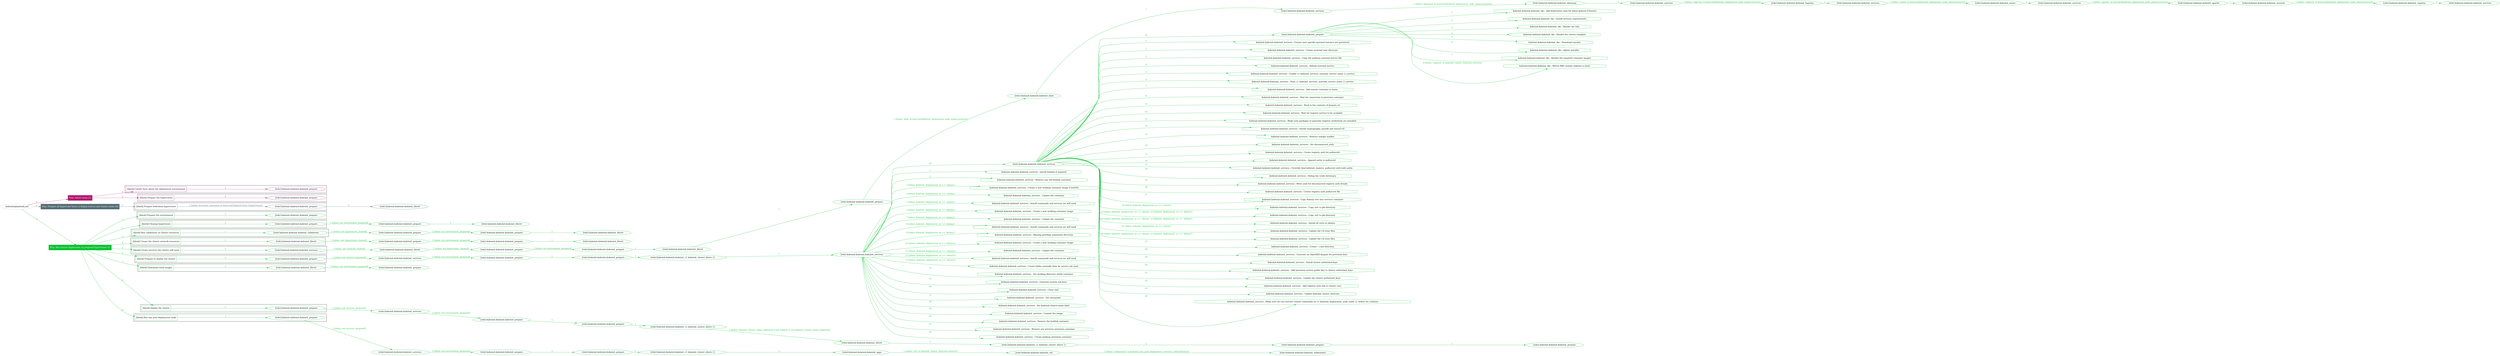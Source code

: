 digraph {
	graph [concentrate=true ordering=in rankdir=LR ratio=fill]
	edge [esep=5 sep=10]
	"kubeinit/playbook.yml" [id=root_node style=dotted]
	play_327522db [label="Play: Initial setup (1)" color="#b4186f" fontcolor="#ffffff" id=play_327522db shape=box style=filled tooltip=localhost]
	"kubeinit/playbook.yml" -> play_327522db [label="1 " color="#b4186f" fontcolor="#b4186f" id=edge_0c3ccad0 labeltooltip="1 " tooltip="1 "]
	subgraph "kubeinit.kubeinit.kubeinit_prepare" {
		role_6d119a3a [label="[role] kubeinit.kubeinit.kubeinit_prepare" color="#b4186f" id=role_6d119a3a tooltip="kubeinit.kubeinit.kubeinit_prepare"]
	}
	subgraph "kubeinit.kubeinit.kubeinit_prepare" {
		role_ff9ecc44 [label="[role] kubeinit.kubeinit.kubeinit_prepare" color="#b4186f" id=role_ff9ecc44 tooltip="kubeinit.kubeinit.kubeinit_prepare"]
	}
	subgraph "Play: Initial setup (1)" {
		play_327522db -> block_7e4fdf89 [label=1 color="#b4186f" fontcolor="#b4186f" id=edge_2725401e labeltooltip=1 tooltip=1]
		subgraph cluster_block_7e4fdf89 {
			block_7e4fdf89 [label="[block] Gather facts about the deployment environment" color="#b4186f" id=block_7e4fdf89 labeltooltip="Gather facts about the deployment environment" shape=box tooltip="Gather facts about the deployment environment"]
			block_7e4fdf89 -> role_6d119a3a [label="1 " color="#b4186f" fontcolor="#b4186f" id=edge_e87f99b1 labeltooltip="1 " tooltip="1 "]
		}
		play_327522db -> block_5489e5cb [label=2 color="#b4186f" fontcolor="#b4186f" id=edge_64d4f890 labeltooltip=2 tooltip=2]
		subgraph cluster_block_5489e5cb {
			block_5489e5cb [label="[block] Prepare the hypervisors" color="#b4186f" id=block_5489e5cb labeltooltip="Prepare the hypervisors" shape=box tooltip="Prepare the hypervisors"]
			block_5489e5cb -> role_ff9ecc44 [label="1 " color="#b4186f" fontcolor="#b4186f" id=edge_ce91f5a2 labeltooltip="1 " tooltip="1 "]
		}
	}
	play_3ce64eb9 [label="Play: Prepare all hypervisor hosts to deploy service and cluster nodes (0)" color="#576e75" fontcolor="#ffffff" id=play_3ce64eb9 shape=box style=filled tooltip="Play: Prepare all hypervisor hosts to deploy service and cluster nodes (0)"]
	"kubeinit/playbook.yml" -> play_3ce64eb9 [label="2 " color="#576e75" fontcolor="#576e75" id=edge_f359af20 labeltooltip="2 " tooltip="2 "]
	subgraph "kubeinit.kubeinit.kubeinit_libvirt" {
		role_440dbd74 [label="[role] kubeinit.kubeinit.kubeinit_libvirt" color="#576e75" id=role_440dbd74 tooltip="kubeinit.kubeinit.kubeinit_libvirt"]
	}
	subgraph "kubeinit.kubeinit.kubeinit_prepare" {
		role_c5e35a03 [label="[role] kubeinit.kubeinit.kubeinit_prepare" color="#576e75" id=role_c5e35a03 tooltip="kubeinit.kubeinit.kubeinit_prepare"]
		role_c5e35a03 -> role_440dbd74 [label="1 " color="#576e75" fontcolor="#576e75" id=edge_7ad32c68 labeltooltip="1 " tooltip="1 "]
	}
	subgraph "Play: Prepare all hypervisor hosts to deploy service and cluster nodes (0)" {
		play_3ce64eb9 -> block_8bef2fca [label=1 color="#576e75" fontcolor="#576e75" id=edge_8e1bb583 labeltooltip=1 tooltip=1]
		subgraph cluster_block_8bef2fca {
			block_8bef2fca [label="[block] Prepare individual hypervisors" color="#576e75" id=block_8bef2fca labeltooltip="Prepare individual hypervisors" shape=box tooltip="Prepare individual hypervisors"]
			block_8bef2fca -> role_c5e35a03 [label="1 [when: inventory_hostname in hostvars['kubeinit-facts'].hypervisors]" color="#576e75" fontcolor="#576e75" id=edge_f341c4fc labeltooltip="1 [when: inventory_hostname in hostvars['kubeinit-facts'].hypervisors]" tooltip="1 [when: inventory_hostname in hostvars['kubeinit-facts'].hypervisors]"]
		}
	}
	play_883820f6 [label="Play: Run cluster deployment on prepared hypervisors (1)" color="#0ac230" fontcolor="#ffffff" id=play_883820f6 shape=box style=filled tooltip=localhost]
	"kubeinit/playbook.yml" -> play_883820f6 [label="3 " color="#0ac230" fontcolor="#0ac230" id=edge_c2a99def labeltooltip="3 " tooltip="3 "]
	subgraph "kubeinit.kubeinit.kubeinit_prepare" {
		role_2032c5de [label="[role] kubeinit.kubeinit.kubeinit_prepare" color="#0ac230" id=role_2032c5de tooltip="kubeinit.kubeinit.kubeinit_prepare"]
	}
	subgraph "kubeinit.kubeinit.kubeinit_libvirt" {
		role_9da3f27b [label="[role] kubeinit.kubeinit.kubeinit_libvirt" color="#0ac230" id=role_9da3f27b tooltip="kubeinit.kubeinit.kubeinit_libvirt"]
	}
	subgraph "kubeinit.kubeinit.kubeinit_prepare" {
		role_4a7d98ee [label="[role] kubeinit.kubeinit.kubeinit_prepare" color="#0ac230" id=role_4a7d98ee tooltip="kubeinit.kubeinit.kubeinit_prepare"]
		role_4a7d98ee -> role_9da3f27b [label="1 " color="#0ac230" fontcolor="#0ac230" id=edge_7ed6be80 labeltooltip="1 " tooltip="1 "]
	}
	subgraph "kubeinit.kubeinit.kubeinit_prepare" {
		role_aedcc5ba [label="[role] kubeinit.kubeinit.kubeinit_prepare" color="#0ac230" id=role_aedcc5ba tooltip="kubeinit.kubeinit.kubeinit_prepare"]
		role_aedcc5ba -> role_4a7d98ee [label="1 [when: not environment_prepared]" color="#0ac230" fontcolor="#0ac230" id=edge_9afac249 labeltooltip="1 [when: not environment_prepared]" tooltip="1 [when: not environment_prepared]"]
	}
	subgraph "kubeinit.kubeinit.kubeinit_libvirt" {
		role_13ff0d19 [label="[role] kubeinit.kubeinit.kubeinit_libvirt" color="#0ac230" id=role_13ff0d19 tooltip="kubeinit.kubeinit.kubeinit_libvirt"]
	}
	subgraph "kubeinit.kubeinit.kubeinit_prepare" {
		role_13a1f4e9 [label="[role] kubeinit.kubeinit.kubeinit_prepare" color="#0ac230" id=role_13a1f4e9 tooltip="kubeinit.kubeinit.kubeinit_prepare"]
		role_13a1f4e9 -> role_13ff0d19 [label="1 " color="#0ac230" fontcolor="#0ac230" id=edge_d7310951 labeltooltip="1 " tooltip="1 "]
	}
	subgraph "kubeinit.kubeinit.kubeinit_prepare" {
		role_4f210aea [label="[role] kubeinit.kubeinit.kubeinit_prepare" color="#0ac230" id=role_4f210aea tooltip="kubeinit.kubeinit.kubeinit_prepare"]
		role_4f210aea -> role_13a1f4e9 [label="1 [when: not environment_prepared]" color="#0ac230" fontcolor="#0ac230" id=edge_be61ba20 labeltooltip="1 [when: not environment_prepared]" tooltip="1 [when: not environment_prepared]"]
	}
	subgraph "kubeinit.kubeinit.kubeinit_validations" {
		role_9386936c [label="[role] kubeinit.kubeinit.kubeinit_validations" color="#0ac230" id=role_9386936c tooltip="kubeinit.kubeinit.kubeinit_validations"]
		role_9386936c -> role_4f210aea [label="1 [when: not hypervisors_cleaned]" color="#0ac230" fontcolor="#0ac230" id=edge_19034c9b labeltooltip="1 [when: not hypervisors_cleaned]" tooltip="1 [when: not hypervisors_cleaned]"]
	}
	subgraph "kubeinit.kubeinit.kubeinit_libvirt" {
		role_6352049a [label="[role] kubeinit.kubeinit.kubeinit_libvirt" color="#0ac230" id=role_6352049a tooltip="kubeinit.kubeinit.kubeinit_libvirt"]
	}
	subgraph "kubeinit.kubeinit.kubeinit_prepare" {
		role_62db3ef1 [label="[role] kubeinit.kubeinit.kubeinit_prepare" color="#0ac230" id=role_62db3ef1 tooltip="kubeinit.kubeinit.kubeinit_prepare"]
		role_62db3ef1 -> role_6352049a [label="1 " color="#0ac230" fontcolor="#0ac230" id=edge_75fe7903 labeltooltip="1 " tooltip="1 "]
	}
	subgraph "kubeinit.kubeinit.kubeinit_prepare" {
		role_9878472c [label="[role] kubeinit.kubeinit.kubeinit_prepare" color="#0ac230" id=role_9878472c tooltip="kubeinit.kubeinit.kubeinit_prepare"]
		role_9878472c -> role_62db3ef1 [label="1 [when: not environment_prepared]" color="#0ac230" fontcolor="#0ac230" id=edge_3a34b4a9 labeltooltip="1 [when: not environment_prepared]" tooltip="1 [when: not environment_prepared]"]
	}
	subgraph "kubeinit.kubeinit.kubeinit_libvirt" {
		role_1a3c4652 [label="[role] kubeinit.kubeinit.kubeinit_libvirt" color="#0ac230" id=role_1a3c4652 tooltip="kubeinit.kubeinit.kubeinit_libvirt"]
		role_1a3c4652 -> role_9878472c [label="1 [when: not hypervisors_cleaned]" color="#0ac230" fontcolor="#0ac230" id=edge_fb030798 labeltooltip="1 [when: not hypervisors_cleaned]" tooltip="1 [when: not hypervisors_cleaned]"]
	}
	subgraph "kubeinit.kubeinit.kubeinit_services" {
		role_6e676ea7 [label="[role] kubeinit.kubeinit.kubeinit_services" color="#0ac230" id=role_6e676ea7 tooltip="kubeinit.kubeinit.kubeinit_services"]
	}
	subgraph "kubeinit.kubeinit.kubeinit_registry" {
		role_47263900 [label="[role] kubeinit.kubeinit.kubeinit_registry" color="#0ac230" id=role_47263900 tooltip="kubeinit.kubeinit.kubeinit_registry"]
		role_47263900 -> role_6e676ea7 [label="1 " color="#0ac230" fontcolor="#0ac230" id=edge_117499c2 labeltooltip="1 " tooltip="1 "]
	}
	subgraph "kubeinit.kubeinit.kubeinit_services" {
		role_aaf160ea [label="[role] kubeinit.kubeinit.kubeinit_services" color="#0ac230" id=role_aaf160ea tooltip="kubeinit.kubeinit.kubeinit_services"]
		role_aaf160ea -> role_47263900 [label="1 [when: 'registry' in hostvars[kubeinit_deployment_node_name].services]" color="#0ac230" fontcolor="#0ac230" id=edge_6ef51f9f labeltooltip="1 [when: 'registry' in hostvars[kubeinit_deployment_node_name].services]" tooltip="1 [when: 'registry' in hostvars[kubeinit_deployment_node_name].services]"]
	}
	subgraph "kubeinit.kubeinit.kubeinit_apache" {
		role_aa14340e [label="[role] kubeinit.kubeinit.kubeinit_apache" color="#0ac230" id=role_aa14340e tooltip="kubeinit.kubeinit.kubeinit_apache"]
		role_aa14340e -> role_aaf160ea [label="1 " color="#0ac230" fontcolor="#0ac230" id=edge_2a21d4ad labeltooltip="1 " tooltip="1 "]
	}
	subgraph "kubeinit.kubeinit.kubeinit_services" {
		role_5f85f957 [label="[role] kubeinit.kubeinit.kubeinit_services" color="#0ac230" id=role_5f85f957 tooltip="kubeinit.kubeinit.kubeinit_services"]
		role_5f85f957 -> role_aa14340e [label="1 [when: 'apache' in hostvars[kubeinit_deployment_node_name].services]" color="#0ac230" fontcolor="#0ac230" id=edge_03d63b09 labeltooltip="1 [when: 'apache' in hostvars[kubeinit_deployment_node_name].services]" tooltip="1 [when: 'apache' in hostvars[kubeinit_deployment_node_name].services]"]
	}
	subgraph "kubeinit.kubeinit.kubeinit_nexus" {
		role_06baab94 [label="[role] kubeinit.kubeinit.kubeinit_nexus" color="#0ac230" id=role_06baab94 tooltip="kubeinit.kubeinit.kubeinit_nexus"]
		role_06baab94 -> role_5f85f957 [label="1 " color="#0ac230" fontcolor="#0ac230" id=edge_58cda6bc labeltooltip="1 " tooltip="1 "]
	}
	subgraph "kubeinit.kubeinit.kubeinit_services" {
		role_c7435518 [label="[role] kubeinit.kubeinit.kubeinit_services" color="#0ac230" id=role_c7435518 tooltip="kubeinit.kubeinit.kubeinit_services"]
		role_c7435518 -> role_06baab94 [label="1 [when: 'nexus' in hostvars[kubeinit_deployment_node_name].services]" color="#0ac230" fontcolor="#0ac230" id=edge_092a43ad labeltooltip="1 [when: 'nexus' in hostvars[kubeinit_deployment_node_name].services]" tooltip="1 [when: 'nexus' in hostvars[kubeinit_deployment_node_name].services]"]
	}
	subgraph "kubeinit.kubeinit.kubeinit_haproxy" {
		role_ea89fb20 [label="[role] kubeinit.kubeinit.kubeinit_haproxy" color="#0ac230" id=role_ea89fb20 tooltip="kubeinit.kubeinit.kubeinit_haproxy"]
		role_ea89fb20 -> role_c7435518 [label="1 " color="#0ac230" fontcolor="#0ac230" id=edge_a5866789 labeltooltip="1 " tooltip="1 "]
	}
	subgraph "kubeinit.kubeinit.kubeinit_services" {
		role_18fcecdf [label="[role] kubeinit.kubeinit.kubeinit_services" color="#0ac230" id=role_18fcecdf tooltip="kubeinit.kubeinit.kubeinit_services"]
		role_18fcecdf -> role_ea89fb20 [label="1 [when: 'haproxy' in hostvars[kubeinit_deployment_node_name].services]" color="#0ac230" fontcolor="#0ac230" id=edge_036d89de labeltooltip="1 [when: 'haproxy' in hostvars[kubeinit_deployment_node_name].services]" tooltip="1 [when: 'haproxy' in hostvars[kubeinit_deployment_node_name].services]"]
	}
	subgraph "kubeinit.kubeinit.kubeinit_dnsmasq" {
		role_04b544bd [label="[role] kubeinit.kubeinit.kubeinit_dnsmasq" color="#0ac230" id=role_04b544bd tooltip="kubeinit.kubeinit.kubeinit_dnsmasq"]
		role_04b544bd -> role_18fcecdf [label="1 " color="#0ac230" fontcolor="#0ac230" id=edge_0ecad28a labeltooltip="1 " tooltip="1 "]
	}
	subgraph "kubeinit.kubeinit.kubeinit_services" {
		role_9e8e2557 [label="[role] kubeinit.kubeinit.kubeinit_services" color="#0ac230" id=role_9e8e2557 tooltip="kubeinit.kubeinit.kubeinit_services"]
		role_9e8e2557 -> role_04b544bd [label="1 [when: 'dnsmasq' in hostvars[kubeinit_deployment_node_name].services]" color="#0ac230" fontcolor="#0ac230" id=edge_a1629b2c labeltooltip="1 [when: 'dnsmasq' in hostvars[kubeinit_deployment_node_name].services]" tooltip="1 [when: 'dnsmasq' in hostvars[kubeinit_deployment_node_name].services]"]
	}
	subgraph "kubeinit.kubeinit.kubeinit_bind" {
		role_d7449fd6 [label="[role] kubeinit.kubeinit.kubeinit_bind" color="#0ac230" id=role_d7449fd6 tooltip="kubeinit.kubeinit.kubeinit_bind"]
		role_d7449fd6 -> role_9e8e2557 [label="1 " color="#0ac230" fontcolor="#0ac230" id=edge_affc2807 labeltooltip="1 " tooltip="1 "]
	}
	subgraph "kubeinit.kubeinit.kubeinit_prepare" {
		role_58a8876e [label="[role] kubeinit.kubeinit.kubeinit_prepare" color="#0ac230" id=role_58a8876e tooltip="kubeinit.kubeinit.kubeinit_prepare"]
		role_58a8876e -> role_d7449fd6 [label="1 [when: 'bind' in hostvars[kubeinit_deployment_node_name].services]" color="#0ac230" fontcolor="#0ac230" id=edge_739d7105 labeltooltip="1 [when: 'bind' in hostvars[kubeinit_deployment_node_name].services]" tooltip="1 [when: 'bind' in hostvars[kubeinit_deployment_node_name].services]"]
	}
	subgraph "kubeinit.kubeinit.kubeinit_libvirt" {
		role_78213f2c [label="[role] kubeinit.kubeinit.kubeinit_libvirt" color="#0ac230" id=role_78213f2c tooltip="kubeinit.kubeinit.kubeinit_libvirt"]
		role_78213f2c -> role_58a8876e [label="1 " color="#0ac230" fontcolor="#0ac230" id=edge_6d87a0aa labeltooltip="1 " tooltip="1 "]
	}
	subgraph "kubeinit.kubeinit.kubeinit_prepare" {
		role_81f949e4 [label="[role] kubeinit.kubeinit.kubeinit_prepare" color="#0ac230" id=role_81f949e4 tooltip="kubeinit.kubeinit.kubeinit_prepare"]
		role_81f949e4 -> role_78213f2c [label="1 " color="#0ac230" fontcolor="#0ac230" id=edge_09211e9d labeltooltip="1 " tooltip="1 "]
	}
	subgraph "kubeinit.kubeinit.kubeinit_prepare" {
		role_e63901bb [label="[role] kubeinit.kubeinit.kubeinit_prepare" color="#0ac230" id=role_e63901bb tooltip="kubeinit.kubeinit.kubeinit_prepare"]
		role_e63901bb -> role_81f949e4 [label="1 [when: not environment_prepared]" color="#0ac230" fontcolor="#0ac230" id=edge_d3e3538f labeltooltip="1 [when: not environment_prepared]" tooltip="1 [when: not environment_prepared]"]
	}
	subgraph "kubeinit.kubeinit.kubeinit_libvirt" {
		role_4a48d357 [label="[role] kubeinit.kubeinit.kubeinit_libvirt" color="#0ac230" id=role_4a48d357 tooltip="kubeinit.kubeinit.kubeinit_libvirt"]
		role_4a48d357 -> role_e63901bb [label="1 [when: not hypervisors_cleaned]" color="#0ac230" fontcolor="#0ac230" id=edge_90b74ffb labeltooltip="1 [when: not hypervisors_cleaned]" tooltip="1 [when: not hypervisors_cleaned]"]
	}
	subgraph "kubeinit.kubeinit.kubeinit_services" {
		role_c3032326 [label="[role] kubeinit.kubeinit.kubeinit_services" color="#0ac230" id=role_c3032326 tooltip="kubeinit.kubeinit.kubeinit_services"]
		role_c3032326 -> role_4a48d357 [label="1 [when: not network_created]" color="#0ac230" fontcolor="#0ac230" id=edge_44f1628a labeltooltip="1 [when: not network_created]" tooltip="1 [when: not network_created]"]
	}
	subgraph "kubeinit.kubeinit.kubeinit_prepare" {
		role_f5f94cab [label="[role] kubeinit.kubeinit.kubeinit_prepare" color="#0ac230" id=role_f5f94cab tooltip="kubeinit.kubeinit.kubeinit_prepare"]
		task_697c6130 [label="kubeinit.kubeinit.kubeinit_rke : Add kubernetes repo for latest kubectl (Ubuntu)" color="#0ac230" id=task_697c6130 shape=octagon tooltip="kubeinit.kubeinit.kubeinit_rke : Add kubernetes repo for latest kubectl (Ubuntu)"]
		role_f5f94cab -> task_697c6130 [label="1 " color="#0ac230" fontcolor="#0ac230" id=edge_0a0af07c labeltooltip="1 " tooltip="1 "]
		task_24a0c305 [label="kubeinit.kubeinit.kubeinit_rke : Install services requirements" color="#0ac230" id=task_24a0c305 shape=octagon tooltip="kubeinit.kubeinit.kubeinit_rke : Install services requirements"]
		role_f5f94cab -> task_24a0c305 [label="2 " color="#0ac230" fontcolor="#0ac230" id=edge_742ccd34 labeltooltip="2 " tooltip="2 "]
		task_8508bed7 [label="kubeinit.kubeinit.kubeinit_rke : Render net info" color="#0ac230" id=task_8508bed7 shape=octagon tooltip="kubeinit.kubeinit.kubeinit_rke : Render net info"]
		role_f5f94cab -> task_8508bed7 [label="3 " color="#0ac230" fontcolor="#0ac230" id=edge_51428556 labeltooltip="3 " tooltip="3 "]
		task_e0ee7df7 [label="kubeinit.kubeinit.kubeinit_rke : Render the cluster template" color="#0ac230" id=task_e0ee7df7 shape=octagon tooltip="kubeinit.kubeinit.kubeinit_rke : Render the cluster template"]
		role_f5f94cab -> task_e0ee7df7 [label="4 " color="#0ac230" fontcolor="#0ac230" id=edge_80de0c45 labeltooltip="4 " tooltip="4 "]
		task_c1a47d22 [label="kubeinit.kubeinit.kubeinit_rke : Download rancher" color="#0ac230" id=task_c1a47d22 shape=octagon tooltip="kubeinit.kubeinit.kubeinit_rke : Download rancher"]
		role_f5f94cab -> task_c1a47d22 [label="5 " color="#0ac230" fontcolor="#0ac230" id=edge_b7d41c69 labeltooltip="5 " tooltip="5 "]
		task_3560cf18 [label="kubeinit.kubeinit.kubeinit_rke : Adjust installer" color="#0ac230" id=task_3560cf18 shape=octagon tooltip="kubeinit.kubeinit.kubeinit_rke : Adjust installer"]
		role_f5f94cab -> task_3560cf18 [label="6 " color="#0ac230" fontcolor="#0ac230" id=edge_7d9de2af labeltooltip="6 " tooltip="6 "]
		task_aada341c [label="kubeinit.kubeinit.kubeinit_rke : Render the required container images" color="#0ac230" id=task_aada341c shape=octagon tooltip="kubeinit.kubeinit.kubeinit_rke : Render the required container images"]
		role_f5f94cab -> task_aada341c [label="7 " color="#0ac230" fontcolor="#0ac230" id=edge_7a6d9657 labeltooltip="7 " tooltip="7 "]
		task_9a64865d [label="kubeinit.kubeinit.kubeinit_rke : Mirror RKE remote registry to local" color="#0ac230" id=task_9a64865d shape=octagon tooltip="kubeinit.kubeinit.kubeinit_rke : Mirror RKE remote registry to local"]
		role_f5f94cab -> task_9a64865d [label="8 [when: 'registry' in kubeinit_cluster_hostvars.services]" color="#0ac230" fontcolor="#0ac230" id=edge_964ef897 labeltooltip="8 [when: 'registry' in kubeinit_cluster_hostvars.services]" tooltip="8 [when: 'registry' in kubeinit_cluster_hostvars.services]"]
	}
	subgraph "kubeinit.kubeinit.kubeinit_services" {
		role_47154761 [label="[role] kubeinit.kubeinit.kubeinit_services" color="#0ac230" id=role_47154761 tooltip="kubeinit.kubeinit.kubeinit_services"]
		task_5f31d0c3 [label="kubeinit.kubeinit.kubeinit_services : Ensure user specific systemd instance are persistent" color="#0ac230" id=task_5f31d0c3 shape=octagon tooltip="kubeinit.kubeinit.kubeinit_services : Ensure user specific systemd instance are persistent"]
		role_47154761 -> task_5f31d0c3 [label="1 " color="#0ac230" fontcolor="#0ac230" id=edge_a47d15e0 labeltooltip="1 " tooltip="1 "]
		task_7bb05466 [label="kubeinit.kubeinit.kubeinit_services : Create systemd user directory" color="#0ac230" id=task_7bb05466 shape=octagon tooltip="kubeinit.kubeinit.kubeinit_services : Create systemd user directory"]
		role_47154761 -> task_7bb05466 [label="2 " color="#0ac230" fontcolor="#0ac230" id=edge_70f4baa4 labeltooltip="2 " tooltip="2 "]
		task_20382992 [label="kubeinit.kubeinit.kubeinit_services : Copy the podman systemd service file" color="#0ac230" id=task_20382992 shape=octagon tooltip="kubeinit.kubeinit.kubeinit_services : Copy the podman systemd service file"]
		role_47154761 -> task_20382992 [label="3 " color="#0ac230" fontcolor="#0ac230" id=edge_8e12f036 labeltooltip="3 " tooltip="3 "]
		task_e3c2f8e6 [label="kubeinit.kubeinit.kubeinit_services : Reload systemd service" color="#0ac230" id=task_e3c2f8e6 shape=octagon tooltip="kubeinit.kubeinit.kubeinit_services : Reload systemd service"]
		role_47154761 -> task_e3c2f8e6 [label="4 " color="#0ac230" fontcolor="#0ac230" id=edge_65f6ed8e labeltooltip="4 " tooltip="4 "]
		task_f2dd8572 [label="kubeinit.kubeinit.kubeinit_services : Enable {{ kubeinit_services_systemd_service_name }}.service" color="#0ac230" id=task_f2dd8572 shape=octagon tooltip="kubeinit.kubeinit.kubeinit_services : Enable {{ kubeinit_services_systemd_service_name }}.service"]
		role_47154761 -> task_f2dd8572 [label="5 " color="#0ac230" fontcolor="#0ac230" id=edge_ce9756ad labeltooltip="5 " tooltip="5 "]
		task_b1999dfe [label="kubeinit.kubeinit.kubeinit_services : Start {{ kubeinit_services_systemd_service_name }}.service" color="#0ac230" id=task_b1999dfe shape=octagon tooltip="kubeinit.kubeinit.kubeinit_services : Start {{ kubeinit_services_systemd_service_name }}.service"]
		role_47154761 -> task_b1999dfe [label="6 " color="#0ac230" fontcolor="#0ac230" id=edge_a726e64c labeltooltip="6 " tooltip="6 "]
		task_1a92eb59 [label="kubeinit.kubeinit.kubeinit_services : Add remote container to hosts" color="#0ac230" id=task_1a92eb59 shape=octagon tooltip="kubeinit.kubeinit.kubeinit_services : Add remote container to hosts"]
		role_47154761 -> task_1a92eb59 [label="7 " color="#0ac230" fontcolor="#0ac230" id=edge_78366c0c labeltooltip="7 " tooltip="7 "]
		task_d20bed78 [label="kubeinit.kubeinit.kubeinit_services : Wait for connection to provision container" color="#0ac230" id=task_d20bed78 shape=octagon tooltip="kubeinit.kubeinit.kubeinit_services : Wait for connection to provision container"]
		role_47154761 -> task_d20bed78 [label="8 " color="#0ac230" fontcolor="#0ac230" id=edge_5dfa5a29 labeltooltip="8 " tooltip="8 "]
		task_a4bff809 [label="kubeinit.kubeinit.kubeinit_services : Read in the contents of domain.crt" color="#0ac230" id=task_a4bff809 shape=octagon tooltip="kubeinit.kubeinit.kubeinit_services : Read in the contents of domain.crt"]
		role_47154761 -> task_a4bff809 [label="9 " color="#0ac230" fontcolor="#0ac230" id=edge_a6a5fe35 labeltooltip="9 " tooltip="9 "]
		task_dae53040 [label="kubeinit.kubeinit.kubeinit_services : Wait for registry service to be available" color="#0ac230" id=task_dae53040 shape=octagon tooltip="kubeinit.kubeinit.kubeinit_services : Wait for registry service to be available"]
		role_47154761 -> task_dae53040 [label="10 " color="#0ac230" fontcolor="#0ac230" id=edge_67f59417 labeltooltip="10 " tooltip="10 "]
		task_d75be988 [label="kubeinit.kubeinit.kubeinit_services : Make sure packages to generate registry credentials are installed" color="#0ac230" id=task_d75be988 shape=octagon tooltip="kubeinit.kubeinit.kubeinit_services : Make sure packages to generate registry credentials are installed"]
		role_47154761 -> task_d75be988 [label="11 " color="#0ac230" fontcolor="#0ac230" id=edge_d245b1de labeltooltip="11 " tooltip="11 "]
		task_88361133 [label="kubeinit.kubeinit.kubeinit_services : Install cryptography, passlib and nexus3-cli" color="#0ac230" id=task_88361133 shape=octagon tooltip="kubeinit.kubeinit.kubeinit_services : Install cryptography, passlib and nexus3-cli"]
		role_47154761 -> task_88361133 [label="12 " color="#0ac230" fontcolor="#0ac230" id=edge_b734bc56 labeltooltip="12 " tooltip="12 "]
		task_84cf5b53 [label="kubeinit.kubeinit.kubeinit_services : Remove nologin marker" color="#0ac230" id=task_84cf5b53 shape=octagon tooltip="kubeinit.kubeinit.kubeinit_services : Remove nologin marker"]
		role_47154761 -> task_84cf5b53 [label="13 " color="#0ac230" fontcolor="#0ac230" id=edge_8dca36d7 labeltooltip="13 " tooltip="13 "]
		task_956c1684 [label="kubeinit.kubeinit.kubeinit_services : Set disconnected_auth" color="#0ac230" id=task_956c1684 shape=octagon tooltip="kubeinit.kubeinit.kubeinit_services : Set disconnected_auth"]
		role_47154761 -> task_956c1684 [label="14 " color="#0ac230" fontcolor="#0ac230" id=edge_68fb38e0 labeltooltip="14 " tooltip="14 "]
		task_da849b83 [label="kubeinit.kubeinit.kubeinit_services : Create registry auth for pullsecret" color="#0ac230" id=task_da849b83 shape=octagon tooltip="kubeinit.kubeinit.kubeinit_services : Create registry auth for pullsecret"]
		role_47154761 -> task_da849b83 [label="15 " color="#0ac230" fontcolor="#0ac230" id=edge_40554be5 labeltooltip="15 " tooltip="15 "]
		task_0c162c6b [label="kubeinit.kubeinit.kubeinit_services : Append auths to pullsecret" color="#0ac230" id=task_0c162c6b shape=octagon tooltip="kubeinit.kubeinit.kubeinit_services : Append auths to pullsecret"]
		role_47154761 -> task_0c162c6b [label="16 " color="#0ac230" fontcolor="#0ac230" id=edge_0f35403d labeltooltip="16 " tooltip="16 "]
		task_651bb664 [label="kubeinit.kubeinit.kubeinit_services : Override final kubeinit_registry_pullsecret with both auths" color="#0ac230" id=task_651bb664 shape=octagon tooltip="kubeinit.kubeinit.kubeinit_services : Override final kubeinit_registry_pullsecret with both auths"]
		role_47154761 -> task_651bb664 [label="17 " color="#0ac230" fontcolor="#0ac230" id=edge_cb26a59e labeltooltip="17 " tooltip="17 "]
		task_910557b1 [label="kubeinit.kubeinit.kubeinit_services : Debug the creds dictionary" color="#0ac230" id=task_910557b1 shape=octagon tooltip="kubeinit.kubeinit.kubeinit_services : Debug the creds dictionary"]
		role_47154761 -> task_910557b1 [label="18 " color="#0ac230" fontcolor="#0ac230" id=edge_03e2660c labeltooltip="18 " tooltip="18 "]
		task_3c40e2e3 [label="kubeinit.kubeinit.kubeinit_services : Write auth for disconnected registry auth details" color="#0ac230" id=task_3c40e2e3 shape=octagon tooltip="kubeinit.kubeinit.kubeinit_services : Write auth for disconnected registry auth details"]
		role_47154761 -> task_3c40e2e3 [label="19 " color="#0ac230" fontcolor="#0ac230" id=edge_fb23f375 labeltooltip="19 " tooltip="19 "]
		task_ef059d4b [label="kubeinit.kubeinit.kubeinit_services : Create registry auth pullsecret file" color="#0ac230" id=task_ef059d4b shape=octagon tooltip="kubeinit.kubeinit.kubeinit_services : Create registry auth pullsecret file"]
		role_47154761 -> task_ef059d4b [label="20 " color="#0ac230" fontcolor="#0ac230" id=edge_2e299a53 labeltooltip="20 " tooltip="20 "]
		task_7cfde97e [label="kubeinit.kubeinit.kubeinit_services : Copy domain cert into services container" color="#0ac230" id=task_7cfde97e shape=octagon tooltip="kubeinit.kubeinit.kubeinit_services : Copy domain cert into services container"]
		role_47154761 -> task_7cfde97e [label="21 " color="#0ac230" fontcolor="#0ac230" id=edge_792f3ebe labeltooltip="21 " tooltip="21 "]
		task_30c3d205 [label="kubeinit.kubeinit.kubeinit_services : Copy cert to pki directory" color="#0ac230" id=task_30c3d205 shape=octagon tooltip="kubeinit.kubeinit.kubeinit_services : Copy cert to pki directory"]
		role_47154761 -> task_30c3d205 [label="22 [when: kubeinit_deployment_os == 'centos']" color="#0ac230" fontcolor="#0ac230" id=edge_1d41e8ef labeltooltip="22 [when: kubeinit_deployment_os == 'centos']" tooltip="22 [when: kubeinit_deployment_os == 'centos']"]
		task_c6c98797 [label="kubeinit.kubeinit.kubeinit_services : Copy cert to pki directory" color="#0ac230" id=task_c6c98797 shape=octagon tooltip="kubeinit.kubeinit.kubeinit_services : Copy cert to pki directory"]
		role_47154761 -> task_c6c98797 [label="23 [when: kubeinit_deployment_os == 'ubuntu' or kubeinit_deployment_os == 'debian']" color="#0ac230" fontcolor="#0ac230" id=edge_7a31750f labeltooltip="23 [when: kubeinit_deployment_os == 'ubuntu' or kubeinit_deployment_os == 'debian']" tooltip="23 [when: kubeinit_deployment_os == 'ubuntu' or kubeinit_deployment_os == 'debian']"]
		task_03a8f424 [label="kubeinit.kubeinit.kubeinit_services : Install all certs in ubuntu" color="#0ac230" id=task_03a8f424 shape=octagon tooltip="kubeinit.kubeinit.kubeinit_services : Install all certs in ubuntu"]
		role_47154761 -> task_03a8f424 [label="24 [when: kubeinit_deployment_os == 'ubuntu' or kubeinit_deployment_os == 'debian']" color="#0ac230" fontcolor="#0ac230" id=edge_d296ce89 labeltooltip="24 [when: kubeinit_deployment_os == 'ubuntu' or kubeinit_deployment_os == 'debian']" tooltip="24 [when: kubeinit_deployment_os == 'ubuntu' or kubeinit_deployment_os == 'debian']"]
		task_32a92620 [label="kubeinit.kubeinit.kubeinit_services : Update the CA trust files" color="#0ac230" id=task_32a92620 shape=octagon tooltip="kubeinit.kubeinit.kubeinit_services : Update the CA trust files"]
		role_47154761 -> task_32a92620 [label="25 [when: kubeinit_deployment_os == 'centos']" color="#0ac230" fontcolor="#0ac230" id=edge_b5720257 labeltooltip="25 [when: kubeinit_deployment_os == 'centos']" tooltip="25 [when: kubeinit_deployment_os == 'centos']"]
		task_1c20d12d [label="kubeinit.kubeinit.kubeinit_services : Update the CA trust files" color="#0ac230" id=task_1c20d12d shape=octagon tooltip="kubeinit.kubeinit.kubeinit_services : Update the CA trust files"]
		role_47154761 -> task_1c20d12d [label="26 [when: kubeinit_deployment_os == 'ubuntu' or kubeinit_deployment_os == 'debian']" color="#0ac230" fontcolor="#0ac230" id=edge_0d1c0bf1 labeltooltip="26 [when: kubeinit_deployment_os == 'ubuntu' or kubeinit_deployment_os == 'debian']" tooltip="26 [when: kubeinit_deployment_os == 'ubuntu' or kubeinit_deployment_os == 'debian']"]
		task_8027a03d [label="kubeinit.kubeinit.kubeinit_services : Create ~/.ssh directory" color="#0ac230" id=task_8027a03d shape=octagon tooltip="kubeinit.kubeinit.kubeinit_services : Create ~/.ssh directory"]
		role_47154761 -> task_8027a03d [label="27 " color="#0ac230" fontcolor="#0ac230" id=edge_67cb6097 labeltooltip="27 " tooltip="27 "]
		task_58e3095e [label="kubeinit.kubeinit.kubeinit_services : Generate an OpenSSH keypair for provision host" color="#0ac230" id=task_58e3095e shape=octagon tooltip="kubeinit.kubeinit.kubeinit_services : Generate an OpenSSH keypair for provision host"]
		role_47154761 -> task_58e3095e [label="28 " color="#0ac230" fontcolor="#0ac230" id=edge_60a47c7c labeltooltip="28 " tooltip="28 "]
		task_8a5e7c25 [label="kubeinit.kubeinit.kubeinit_services : Install cluster authorized keys" color="#0ac230" id=task_8a5e7c25 shape=octagon tooltip="kubeinit.kubeinit.kubeinit_services : Install cluster authorized keys"]
		role_47154761 -> task_8a5e7c25 [label="29 " color="#0ac230" fontcolor="#0ac230" id=edge_61081988 labeltooltip="29 " tooltip="29 "]
		task_870d6465 [label="kubeinit.kubeinit.kubeinit_services : Add provision service public key to cluster authorized_keys" color="#0ac230" id=task_870d6465 shape=octagon tooltip="kubeinit.kubeinit.kubeinit_services : Add provision service public key to cluster authorized_keys"]
		role_47154761 -> task_870d6465 [label="30 " color="#0ac230" fontcolor="#0ac230" id=edge_c28e7682 labeltooltip="30 " tooltip="30 "]
		task_8532b77d [label="kubeinit.kubeinit.kubeinit_services : Update the cluster authorized_keys" color="#0ac230" id=task_8532b77d shape=octagon tooltip="kubeinit.kubeinit.kubeinit_services : Update the cluster authorized_keys"]
		role_47154761 -> task_8532b77d [label="31 " color="#0ac230" fontcolor="#0ac230" id=edge_84eeb670 labeltooltip="31 " tooltip="31 "]
		task_38ceeaaa [label="kubeinit.kubeinit.kubeinit_services : Add registry auth info to cluster vars" color="#0ac230" id=task_38ceeaaa shape=octagon tooltip="kubeinit.kubeinit.kubeinit_services : Add registry auth info to cluster vars"]
		role_47154761 -> task_38ceeaaa [label="32 " color="#0ac230" fontcolor="#0ac230" id=edge_436b455b labeltooltip="32 " tooltip="32 "]
		task_a80aa17e [label="kubeinit.kubeinit.kubeinit_services : Update kubeinit_cluster_hostvars" color="#0ac230" id=task_a80aa17e shape=octagon tooltip="kubeinit.kubeinit.kubeinit_services : Update kubeinit_cluster_hostvars"]
		role_47154761 -> task_a80aa17e [label="33 " color="#0ac230" fontcolor="#0ac230" id=edge_fb6a9d07 labeltooltip="33 " tooltip="33 "]
		task_6a20ff86 [label="kubeinit.kubeinit.kubeinit_services : Make sure we can execute remote commands on {{ kubeinit_deployment_node_name }} before we continue" color="#0ac230" id=task_6a20ff86 shape=octagon tooltip="kubeinit.kubeinit.kubeinit_services : Make sure we can execute remote commands on {{ kubeinit_deployment_node_name }} before we continue"]
		role_47154761 -> task_6a20ff86 [label="34 " color="#0ac230" fontcolor="#0ac230" id=edge_9f0cd011 labeltooltip="34 " tooltip="34 "]
		role_47154761 -> role_f5f94cab [label="35 " color="#0ac230" fontcolor="#0ac230" id=edge_19d7f360 labeltooltip="35 " tooltip="35 "]
	}
	subgraph "kubeinit.kubeinit.kubeinit_services" {
		role_ed69412f [label="[role] kubeinit.kubeinit.kubeinit_services" color="#0ac230" id=role_ed69412f tooltip="kubeinit.kubeinit.kubeinit_services"]
		task_7421376a [label="kubeinit.kubeinit.kubeinit_services : Install buildah if required" color="#0ac230" id=task_7421376a shape=octagon tooltip="kubeinit.kubeinit.kubeinit_services : Install buildah if required"]
		role_ed69412f -> task_7421376a [label="1 " color="#0ac230" fontcolor="#0ac230" id=edge_e934596a labeltooltip="1 " tooltip="1 "]
		task_a8976565 [label="kubeinit.kubeinit.kubeinit_services : Remove any old buildah container" color="#0ac230" id=task_a8976565 shape=octagon tooltip="kubeinit.kubeinit.kubeinit_services : Remove any old buildah container"]
		role_ed69412f -> task_a8976565 [label="2 " color="#0ac230" fontcolor="#0ac230" id=edge_49d35ab6 labeltooltip="2 " tooltip="2 "]
		task_ec3182a8 [label="kubeinit.kubeinit.kubeinit_services : Create a new working container image (CentOS)" color="#0ac230" id=task_ec3182a8 shape=octagon tooltip="kubeinit.kubeinit.kubeinit_services : Create a new working container image (CentOS)"]
		role_ed69412f -> task_ec3182a8 [label="3 [when: kubeinit_deployment_os == 'centos']" color="#0ac230" fontcolor="#0ac230" id=edge_667cede3 labeltooltip="3 [when: kubeinit_deployment_os == 'centos']" tooltip="3 [when: kubeinit_deployment_os == 'centos']"]
		task_2893cb2d [label="kubeinit.kubeinit.kubeinit_services : Update the container" color="#0ac230" id=task_2893cb2d shape=octagon tooltip="kubeinit.kubeinit.kubeinit_services : Update the container"]
		role_ed69412f -> task_2893cb2d [label="4 [when: kubeinit_deployment_os == 'centos']" color="#0ac230" fontcolor="#0ac230" id=edge_5769fde8 labeltooltip="4 [when: kubeinit_deployment_os == 'centos']" tooltip="4 [when: kubeinit_deployment_os == 'centos']"]
		task_b9ff1c85 [label="kubeinit.kubeinit.kubeinit_services : Install commands and services we will need" color="#0ac230" id=task_b9ff1c85 shape=octagon tooltip="kubeinit.kubeinit.kubeinit_services : Install commands and services we will need"]
		role_ed69412f -> task_b9ff1c85 [label="5 [when: kubeinit_deployment_os == 'centos']" color="#0ac230" fontcolor="#0ac230" id=edge_8dfd9c17 labeltooltip="5 [when: kubeinit_deployment_os == 'centos']" tooltip="5 [when: kubeinit_deployment_os == 'centos']"]
		task_1bff0d41 [label="kubeinit.kubeinit.kubeinit_services : Create a new working container image" color="#0ac230" id=task_1bff0d41 shape=octagon tooltip="kubeinit.kubeinit.kubeinit_services : Create a new working container image"]
		role_ed69412f -> task_1bff0d41 [label="6 [when: kubeinit_deployment_os == 'debian']" color="#0ac230" fontcolor="#0ac230" id=edge_8cde75a4 labeltooltip="6 [when: kubeinit_deployment_os == 'debian']" tooltip="6 [when: kubeinit_deployment_os == 'debian']"]
		task_ef0ad520 [label="kubeinit.kubeinit.kubeinit_services : Update the container" color="#0ac230" id=task_ef0ad520 shape=octagon tooltip="kubeinit.kubeinit.kubeinit_services : Update the container"]
		role_ed69412f -> task_ef0ad520 [label="7 [when: kubeinit_deployment_os == 'debian']" color="#0ac230" fontcolor="#0ac230" id=edge_285f3af1 labeltooltip="7 [when: kubeinit_deployment_os == 'debian']" tooltip="7 [when: kubeinit_deployment_os == 'debian']"]
		task_9f50fcb9 [label="kubeinit.kubeinit.kubeinit_services : Install commands and services we will need" color="#0ac230" id=task_9f50fcb9 shape=octagon tooltip="kubeinit.kubeinit.kubeinit_services : Install commands and services we will need"]
		role_ed69412f -> task_9f50fcb9 [label="8 [when: kubeinit_deployment_os == 'debian']" color="#0ac230" fontcolor="#0ac230" id=edge_8b6798f1 labeltooltip="8 [when: kubeinit_deployment_os == 'debian']" tooltip="8 [when: kubeinit_deployment_os == 'debian']"]
		task_c17853fa [label="kubeinit.kubeinit.kubeinit_services : Missing privilege separation directory" color="#0ac230" id=task_c17853fa shape=octagon tooltip="kubeinit.kubeinit.kubeinit_services : Missing privilege separation directory"]
		role_ed69412f -> task_c17853fa [label="9 [when: kubeinit_deployment_os == 'debian']" color="#0ac230" fontcolor="#0ac230" id=edge_9b7295c6 labeltooltip="9 [when: kubeinit_deployment_os == 'debian']" tooltip="9 [when: kubeinit_deployment_os == 'debian']"]
		task_09885ee8 [label="kubeinit.kubeinit.kubeinit_services : Create a new working container image" color="#0ac230" id=task_09885ee8 shape=octagon tooltip="kubeinit.kubeinit.kubeinit_services : Create a new working container image"]
		role_ed69412f -> task_09885ee8 [label="10 [when: kubeinit_deployment_os == 'ubuntu']" color="#0ac230" fontcolor="#0ac230" id=edge_6f9a906f labeltooltip="10 [when: kubeinit_deployment_os == 'ubuntu']" tooltip="10 [when: kubeinit_deployment_os == 'ubuntu']"]
		task_989a4567 [label="kubeinit.kubeinit.kubeinit_services : Update the container" color="#0ac230" id=task_989a4567 shape=octagon tooltip="kubeinit.kubeinit.kubeinit_services : Update the container"]
		role_ed69412f -> task_989a4567 [label="11 [when: kubeinit_deployment_os == 'ubuntu']" color="#0ac230" fontcolor="#0ac230" id=edge_51f30e1c labeltooltip="11 [when: kubeinit_deployment_os == 'ubuntu']" tooltip="11 [when: kubeinit_deployment_os == 'ubuntu']"]
		task_e21732b1 [label="kubeinit.kubeinit.kubeinit_services : Install commands and services we will need" color="#0ac230" id=task_e21732b1 shape=octagon tooltip="kubeinit.kubeinit.kubeinit_services : Install commands and services we will need"]
		role_ed69412f -> task_e21732b1 [label="12 [when: kubeinit_deployment_os == 'ubuntu']" color="#0ac230" fontcolor="#0ac230" id=edge_d4e7a896 labeltooltip="12 [when: kubeinit_deployment_os == 'ubuntu']" tooltip="12 [when: kubeinit_deployment_os == 'ubuntu']"]
		task_7dc0fa9f [label="kubeinit.kubeinit.kubeinit_services : Create folder normally done by service ssh start" color="#0ac230" id=task_7dc0fa9f shape=octagon tooltip="kubeinit.kubeinit.kubeinit_services : Create folder normally done by service ssh start"]
		role_ed69412f -> task_7dc0fa9f [label="13 [when: kubeinit_deployment_os == 'ubuntu']" color="#0ac230" fontcolor="#0ac230" id=edge_1559bed3 labeltooltip="13 [when: kubeinit_deployment_os == 'ubuntu']" tooltip="13 [when: kubeinit_deployment_os == 'ubuntu']"]
		task_275bbb15 [label="kubeinit.kubeinit.kubeinit_services : Set working directory inside container" color="#0ac230" id=task_275bbb15 shape=octagon tooltip="kubeinit.kubeinit.kubeinit_services : Set working directory inside container"]
		role_ed69412f -> task_275bbb15 [label="14 " color="#0ac230" fontcolor="#0ac230" id=edge_d354ea4f labeltooltip="14 " tooltip="14 "]
		task_d3a5798d [label="kubeinit.kubeinit.kubeinit_services : Generate system ssh keys" color="#0ac230" id=task_d3a5798d shape=octagon tooltip="kubeinit.kubeinit.kubeinit_services : Generate system ssh keys"]
		role_ed69412f -> task_d3a5798d [label="15 " color="#0ac230" fontcolor="#0ac230" id=edge_49a80ef7 labeltooltip="15 " tooltip="15 "]
		task_47b7a837 [label="kubeinit.kubeinit.kubeinit_services : Clear cmd" color="#0ac230" id=task_47b7a837 shape=octagon tooltip="kubeinit.kubeinit.kubeinit_services : Clear cmd"]
		role_ed69412f -> task_47b7a837 [label="16 " color="#0ac230" fontcolor="#0ac230" id=edge_18f4ac38 labeltooltip="16 " tooltip="16 "]
		task_453bde31 [label="kubeinit.kubeinit.kubeinit_services : Set entrypoint" color="#0ac230" id=task_453bde31 shape=octagon tooltip="kubeinit.kubeinit.kubeinit_services : Set entrypoint"]
		role_ed69412f -> task_453bde31 [label="17 " color="#0ac230" fontcolor="#0ac230" id=edge_e5cbca1b labeltooltip="17 " tooltip="17 "]
		task_b14e9e9a [label="kubeinit.kubeinit.kubeinit_services : Set kubeinit-cluster-name label" color="#0ac230" id=task_b14e9e9a shape=octagon tooltip="kubeinit.kubeinit.kubeinit_services : Set kubeinit-cluster-name label"]
		role_ed69412f -> task_b14e9e9a [label="18 " color="#0ac230" fontcolor="#0ac230" id=edge_1a179b4d labeltooltip="18 " tooltip="18 "]
		task_ffe9c775 [label="kubeinit.kubeinit.kubeinit_services : Commit the image" color="#0ac230" id=task_ffe9c775 shape=octagon tooltip="kubeinit.kubeinit.kubeinit_services : Commit the image"]
		role_ed69412f -> task_ffe9c775 [label="19 " color="#0ac230" fontcolor="#0ac230" id=edge_2fe66449 labeltooltip="19 " tooltip="19 "]
		task_41f4f99b [label="kubeinit.kubeinit.kubeinit_services : Remove the buildah container" color="#0ac230" id=task_41f4f99b shape=octagon tooltip="kubeinit.kubeinit.kubeinit_services : Remove the buildah container"]
		role_ed69412f -> task_41f4f99b [label="20 " color="#0ac230" fontcolor="#0ac230" id=edge_7472cdb3 labeltooltip="20 " tooltip="20 "]
		task_ade1e31a [label="kubeinit.kubeinit.kubeinit_services : Remove any previous provision container" color="#0ac230" id=task_ade1e31a shape=octagon tooltip="kubeinit.kubeinit.kubeinit_services : Remove any previous provision container"]
		role_ed69412f -> task_ade1e31a [label="21 " color="#0ac230" fontcolor="#0ac230" id=edge_5f578265 labeltooltip="21 " tooltip="21 "]
		task_637a412b [label="kubeinit.kubeinit.kubeinit_services : Create podman provision container" color="#0ac230" id=task_637a412b shape=octagon tooltip="kubeinit.kubeinit.kubeinit_services : Create podman provision container"]
		role_ed69412f -> task_637a412b [label="22 " color="#0ac230" fontcolor="#0ac230" id=edge_4f5284b5 labeltooltip="22 " tooltip="22 "]
		role_ed69412f -> role_47154761 [label="23 " color="#0ac230" fontcolor="#0ac230" id=edge_c241a987 labeltooltip="23 " tooltip="23 "]
	}
	subgraph "kubeinit.kubeinit.kubeinit_{{ kubeinit_cluster_distro }}" {
		role_6fa8bc29 [label="[role] kubeinit.kubeinit.kubeinit_{{ kubeinit_cluster_distro }}" color="#0ac230" id=role_6fa8bc29 tooltip="kubeinit.kubeinit.kubeinit_{{ kubeinit_cluster_distro }}"]
		role_6fa8bc29 -> role_ed69412f [label="1 " color="#0ac230" fontcolor="#0ac230" id=edge_fbd5b9e9 labeltooltip="1 " tooltip="1 "]
	}
	subgraph "kubeinit.kubeinit.kubeinit_prepare" {
		role_b5c1aed2 [label="[role] kubeinit.kubeinit.kubeinit_prepare" color="#0ac230" id=role_b5c1aed2 tooltip="kubeinit.kubeinit.kubeinit_prepare"]
		role_b5c1aed2 -> role_6fa8bc29 [label="1 " color="#0ac230" fontcolor="#0ac230" id=edge_a4a86d81 labeltooltip="1 " tooltip="1 "]
	}
	subgraph "kubeinit.kubeinit.kubeinit_prepare" {
		role_e8ff5cb3 [label="[role] kubeinit.kubeinit.kubeinit_prepare" color="#0ac230" id=role_e8ff5cb3 tooltip="kubeinit.kubeinit.kubeinit_prepare"]
		role_e8ff5cb3 -> role_b5c1aed2 [label="1 " color="#0ac230" fontcolor="#0ac230" id=edge_89dff15f labeltooltip="1 " tooltip="1 "]
	}
	subgraph "kubeinit.kubeinit.kubeinit_services" {
		role_44c81bc6 [label="[role] kubeinit.kubeinit.kubeinit_services" color="#0ac230" id=role_44c81bc6 tooltip="kubeinit.kubeinit.kubeinit_services"]
		role_44c81bc6 -> role_e8ff5cb3 [label="1 [when: not environment_prepared]" color="#0ac230" fontcolor="#0ac230" id=edge_84a41430 labeltooltip="1 [when: not environment_prepared]" tooltip="1 [when: not environment_prepared]"]
	}
	subgraph "kubeinit.kubeinit.kubeinit_prepare" {
		role_7ae22c6e [label="[role] kubeinit.kubeinit.kubeinit_prepare" color="#0ac230" id=role_7ae22c6e tooltip="kubeinit.kubeinit.kubeinit_prepare"]
		role_7ae22c6e -> role_44c81bc6 [label="1 [when: not services_prepared]" color="#0ac230" fontcolor="#0ac230" id=edge_3ededb76 labeltooltip="1 [when: not services_prepared]" tooltip="1 [when: not services_prepared]"]
	}
	subgraph "kubeinit.kubeinit.kubeinit_prepare" {
		role_f155386c [label="[role] kubeinit.kubeinit.kubeinit_prepare" color="#0ac230" id=role_f155386c tooltip="kubeinit.kubeinit.kubeinit_prepare"]
	}
	subgraph "kubeinit.kubeinit.kubeinit_libvirt" {
		role_c075b987 [label="[role] kubeinit.kubeinit.kubeinit_libvirt" color="#0ac230" id=role_c075b987 tooltip="kubeinit.kubeinit.kubeinit_libvirt"]
		role_c075b987 -> role_f155386c [label="1 [when: not environment_prepared]" color="#0ac230" fontcolor="#0ac230" id=edge_8bb71828 labeltooltip="1 [when: not environment_prepared]" tooltip="1 [when: not environment_prepared]"]
	}
	subgraph "kubeinit.kubeinit.kubeinit_prepare" {
		role_15bd61bd [label="[role] kubeinit.kubeinit.kubeinit_prepare" color="#0ac230" id=role_15bd61bd tooltip="kubeinit.kubeinit.kubeinit_prepare"]
	}
	subgraph "kubeinit.kubeinit.kubeinit_prepare" {
		role_7d164c5c [label="[role] kubeinit.kubeinit.kubeinit_prepare" color="#0ac230" id=role_7d164c5c tooltip="kubeinit.kubeinit.kubeinit_prepare"]
		role_7d164c5c -> role_15bd61bd [label="1 " color="#0ac230" fontcolor="#0ac230" id=edge_7ae56c31 labeltooltip="1 " tooltip="1 "]
	}
	subgraph "kubeinit.kubeinit.kubeinit_{{ kubeinit_cluster_distro }}" {
		role_01881d7a [label="[role] kubeinit.kubeinit.kubeinit_{{ kubeinit_cluster_distro }}" color="#0ac230" id=role_01881d7a tooltip="kubeinit.kubeinit.kubeinit_{{ kubeinit_cluster_distro }}"]
		role_01881d7a -> role_7d164c5c [label="1 " color="#0ac230" fontcolor="#0ac230" id=edge_7e225a8a labeltooltip="1 " tooltip="1 "]
	}
	subgraph "kubeinit.kubeinit.kubeinit_libvirt" {
		role_80efd98e [label="[role] kubeinit.kubeinit.kubeinit_libvirt" color="#0ac230" id=role_80efd98e tooltip="kubeinit.kubeinit.kubeinit_libvirt"]
		role_80efd98e -> role_01881d7a [label="1 " color="#0ac230" fontcolor="#0ac230" id=edge_0144857a labeltooltip="1 " tooltip="1 "]
	}
	subgraph "kubeinit.kubeinit.kubeinit_{{ kubeinit_cluster_distro }}" {
		role_e4a64b7a [label="[role] kubeinit.kubeinit.kubeinit_{{ kubeinit_cluster_distro }}" color="#0ac230" id=role_e4a64b7a tooltip="kubeinit.kubeinit.kubeinit_{{ kubeinit_cluster_distro }}"]
		role_e4a64b7a -> role_80efd98e [label="1 [when: kubeinit_cluster_nodes_deployed is not defined or not kubeinit_cluster_nodes_deployed]" color="#0ac230" fontcolor="#0ac230" id=edge_811fa2ef labeltooltip="1 [when: kubeinit_cluster_nodes_deployed is not defined or not kubeinit_cluster_nodes_deployed]" tooltip="1 [when: kubeinit_cluster_nodes_deployed is not defined or not kubeinit_cluster_nodes_deployed]"]
	}
	subgraph "kubeinit.kubeinit.kubeinit_prepare" {
		role_83983f85 [label="[role] kubeinit.kubeinit.kubeinit_prepare" color="#0ac230" id=role_83983f85 tooltip="kubeinit.kubeinit.kubeinit_prepare"]
		role_83983f85 -> role_e4a64b7a [label="1 " color="#0ac230" fontcolor="#0ac230" id=edge_01d2cdd5 labeltooltip="1 " tooltip="1 "]
	}
	subgraph "kubeinit.kubeinit.kubeinit_prepare" {
		role_b0c1ccb9 [label="[role] kubeinit.kubeinit.kubeinit_prepare" color="#0ac230" id=role_b0c1ccb9 tooltip="kubeinit.kubeinit.kubeinit_prepare"]
		role_b0c1ccb9 -> role_83983f85 [label="1 " color="#0ac230" fontcolor="#0ac230" id=edge_1edea477 labeltooltip="1 " tooltip="1 "]
	}
	subgraph "kubeinit.kubeinit.kubeinit_services" {
		role_970c7348 [label="[role] kubeinit.kubeinit.kubeinit_services" color="#0ac230" id=role_970c7348 tooltip="kubeinit.kubeinit.kubeinit_services"]
		role_970c7348 -> role_b0c1ccb9 [label="1 [when: not environment_prepared]" color="#0ac230" fontcolor="#0ac230" id=edge_948a4a6a labeltooltip="1 [when: not environment_prepared]" tooltip="1 [when: not environment_prepared]"]
	}
	subgraph "kubeinit.kubeinit.kubeinit_prepare" {
		role_aa84e8eb [label="[role] kubeinit.kubeinit.kubeinit_prepare" color="#0ac230" id=role_aa84e8eb tooltip="kubeinit.kubeinit.kubeinit_prepare"]
		role_aa84e8eb -> role_970c7348 [label="1 [when: not services_prepared]" color="#0ac230" fontcolor="#0ac230" id=edge_25e00022 labeltooltip="1 [when: not services_prepared]" tooltip="1 [when: not services_prepared]"]
	}
	subgraph "kubeinit.kubeinit.kubeinit_submariner" {
		role_873dee40 [label="[role] kubeinit.kubeinit.kubeinit_submariner" color="#0ac230" id=role_873dee40 tooltip="kubeinit.kubeinit.kubeinit_submariner"]
	}
	subgraph "kubeinit.kubeinit.kubeinit_nfs" {
		role_94bc5c45 [label="[role] kubeinit.kubeinit.kubeinit_nfs" color="#0ac230" id=role_94bc5c45 tooltip="kubeinit.kubeinit.kubeinit_nfs"]
		role_94bc5c45 -> role_873dee40 [label="1 [when: 'submariner' in kubeinit_fact_post_deployment_services | default(False)]" color="#0ac230" fontcolor="#0ac230" id=edge_5a340efc labeltooltip="1 [when: 'submariner' in kubeinit_fact_post_deployment_services | default(False)]" tooltip="1 [when: 'submariner' in kubeinit_fact_post_deployment_services | default(False)]"]
	}
	subgraph "kubeinit.kubeinit.kubeinit_apps" {
		role_a805b982 [label="[role] kubeinit.kubeinit.kubeinit_apps" color="#0ac230" id=role_a805b982 tooltip="kubeinit.kubeinit.kubeinit_apps"]
		role_a805b982 -> role_94bc5c45 [label="1 [when: 'nfs' in kubeinit_cluster_hostvars.services]" color="#0ac230" fontcolor="#0ac230" id=edge_7d05d60e labeltooltip="1 [when: 'nfs' in kubeinit_cluster_hostvars.services]" tooltip="1 [when: 'nfs' in kubeinit_cluster_hostvars.services]"]
	}
	subgraph "kubeinit.kubeinit.kubeinit_{{ kubeinit_cluster_distro }}" {
		role_a2d665e2 [label="[role] kubeinit.kubeinit.kubeinit_{{ kubeinit_cluster_distro }}" color="#0ac230" id=role_a2d665e2 tooltip="kubeinit.kubeinit.kubeinit_{{ kubeinit_cluster_distro }}"]
		role_a2d665e2 -> role_a805b982 [label="1 " color="#0ac230" fontcolor="#0ac230" id=edge_2abb7bee labeltooltip="1 " tooltip="1 "]
	}
	subgraph "kubeinit.kubeinit.kubeinit_prepare" {
		role_b663269d [label="[role] kubeinit.kubeinit.kubeinit_prepare" color="#0ac230" id=role_b663269d tooltip="kubeinit.kubeinit.kubeinit_prepare"]
		role_b663269d -> role_a2d665e2 [label="1 " color="#0ac230" fontcolor="#0ac230" id=edge_96a8593b labeltooltip="1 " tooltip="1 "]
	}
	subgraph "kubeinit.kubeinit.kubeinit_prepare" {
		role_cc08865b [label="[role] kubeinit.kubeinit.kubeinit_prepare" color="#0ac230" id=role_cc08865b tooltip="kubeinit.kubeinit.kubeinit_prepare"]
		role_cc08865b -> role_b663269d [label="1 " color="#0ac230" fontcolor="#0ac230" id=edge_800662f2 labeltooltip="1 " tooltip="1 "]
	}
	subgraph "kubeinit.kubeinit.kubeinit_services" {
		role_27571892 [label="[role] kubeinit.kubeinit.kubeinit_services" color="#0ac230" id=role_27571892 tooltip="kubeinit.kubeinit.kubeinit_services"]
		role_27571892 -> role_cc08865b [label="1 [when: not environment_prepared]" color="#0ac230" fontcolor="#0ac230" id=edge_dde3da8d labeltooltip="1 [when: not environment_prepared]" tooltip="1 [when: not environment_prepared]"]
	}
	subgraph "kubeinit.kubeinit.kubeinit_prepare" {
		role_016f5fad [label="[role] kubeinit.kubeinit.kubeinit_prepare" color="#0ac230" id=role_016f5fad tooltip="kubeinit.kubeinit.kubeinit_prepare"]
		role_016f5fad -> role_27571892 [label="1 [when: not services_prepared]" color="#0ac230" fontcolor="#0ac230" id=edge_cd3abbe3 labeltooltip="1 [when: not services_prepared]" tooltip="1 [when: not services_prepared]"]
	}
	subgraph "Play: Run cluster deployment on prepared hypervisors (1)" {
		play_883820f6 -> block_cdf1ba61 [label=1 color="#0ac230" fontcolor="#0ac230" id=edge_8cd0e9c3 labeltooltip=1 tooltip=1]
		subgraph cluster_block_cdf1ba61 {
			block_cdf1ba61 [label="[block] Prepare the environment" color="#0ac230" id=block_cdf1ba61 labeltooltip="Prepare the environment" shape=box tooltip="Prepare the environment"]
			block_cdf1ba61 -> role_2032c5de [label="1 " color="#0ac230" fontcolor="#0ac230" id=edge_6b364008 labeltooltip="1 " tooltip="1 "]
		}
		play_883820f6 -> block_f295fdd8 [label=2 color="#0ac230" fontcolor="#0ac230" id=edge_859f7c6c labeltooltip=2 tooltip=2]
		subgraph cluster_block_f295fdd8 {
			block_f295fdd8 [label="[block] Cleanup hypervisors" color="#0ac230" id=block_f295fdd8 labeltooltip="Cleanup hypervisors" shape=box tooltip="Cleanup hypervisors"]
			block_f295fdd8 -> role_aedcc5ba [label="1 " color="#0ac230" fontcolor="#0ac230" id=edge_bfee86bf labeltooltip="1 " tooltip="1 "]
		}
		play_883820f6 -> block_79792d88 [label=3 color="#0ac230" fontcolor="#0ac230" id=edge_9622f744 labeltooltip=3 tooltip=3]
		subgraph cluster_block_79792d88 {
			block_79792d88 [label="[block] Run validations on cluster resources" color="#0ac230" id=block_79792d88 labeltooltip="Run validations on cluster resources" shape=box tooltip="Run validations on cluster resources"]
			block_79792d88 -> role_9386936c [label="1 " color="#0ac230" fontcolor="#0ac230" id=edge_42828416 labeltooltip="1 " tooltip="1 "]
		}
		play_883820f6 -> block_44c6c6c8 [label=4 color="#0ac230" fontcolor="#0ac230" id=edge_a7f2dcda labeltooltip=4 tooltip=4]
		subgraph cluster_block_44c6c6c8 {
			block_44c6c6c8 [label="[block] Create the cluster network resources" color="#0ac230" id=block_44c6c6c8 labeltooltip="Create the cluster network resources" shape=box tooltip="Create the cluster network resources"]
			block_44c6c6c8 -> role_1a3c4652 [label="1 " color="#0ac230" fontcolor="#0ac230" id=edge_6a688cce labeltooltip="1 " tooltip="1 "]
		}
		play_883820f6 -> block_9027d9c0 [label=5 color="#0ac230" fontcolor="#0ac230" id=edge_5911cf64 labeltooltip=5 tooltip=5]
		subgraph cluster_block_9027d9c0 {
			block_9027d9c0 [label="[block] Create services the cluster will need" color="#0ac230" id=block_9027d9c0 labeltooltip="Create services the cluster will need" shape=box tooltip="Create services the cluster will need"]
			block_9027d9c0 -> role_c3032326 [label="1 " color="#0ac230" fontcolor="#0ac230" id=edge_d0aeea31 labeltooltip="1 " tooltip="1 "]
		}
		play_883820f6 -> block_4ba62a2f [label=6 color="#0ac230" fontcolor="#0ac230" id=edge_375faa98 labeltooltip=6 tooltip=6]
		subgraph cluster_block_4ba62a2f {
			block_4ba62a2f [label="[block] Prepare to deploy the cluster" color="#0ac230" id=block_4ba62a2f labeltooltip="Prepare to deploy the cluster" shape=box tooltip="Prepare to deploy the cluster"]
			block_4ba62a2f -> role_7ae22c6e [label="1 " color="#0ac230" fontcolor="#0ac230" id=edge_a220dfb4 labeltooltip="1 " tooltip="1 "]
		}
		play_883820f6 -> block_2bf3000a [label=7 color="#0ac230" fontcolor="#0ac230" id=edge_ed87abd8 labeltooltip=7 tooltip=7]
		subgraph cluster_block_2bf3000a {
			block_2bf3000a [label="[block] Download cloud images" color="#0ac230" id=block_2bf3000a labeltooltip="Download cloud images" shape=box tooltip="Download cloud images"]
			block_2bf3000a -> role_c075b987 [label="1 " color="#0ac230" fontcolor="#0ac230" id=edge_87d6ee3f labeltooltip="1 " tooltip="1 "]
		}
		play_883820f6 -> block_5defb2cb [label=8 color="#0ac230" fontcolor="#0ac230" id=edge_9a584a2f labeltooltip=8 tooltip=8]
		subgraph cluster_block_5defb2cb {
			block_5defb2cb [label="[block] Deploy the cluster" color="#0ac230" id=block_5defb2cb labeltooltip="Deploy the cluster" shape=box tooltip="Deploy the cluster"]
			block_5defb2cb -> role_aa84e8eb [label="1 " color="#0ac230" fontcolor="#0ac230" id=edge_ff2ec42f labeltooltip="1 " tooltip="1 "]
		}
		play_883820f6 -> block_b23a56f0 [label=9 color="#0ac230" fontcolor="#0ac230" id=edge_a8593cb8 labeltooltip=9 tooltip=9]
		subgraph cluster_block_b23a56f0 {
			block_b23a56f0 [label="[block] Run any post-deployment tasks" color="#0ac230" id=block_b23a56f0 labeltooltip="Run any post-deployment tasks" shape=box tooltip="Run any post-deployment tasks"]
			block_b23a56f0 -> role_016f5fad [label="1 " color="#0ac230" fontcolor="#0ac230" id=edge_0ceafce0 labeltooltip="1 " tooltip="1 "]
		}
	}
}
